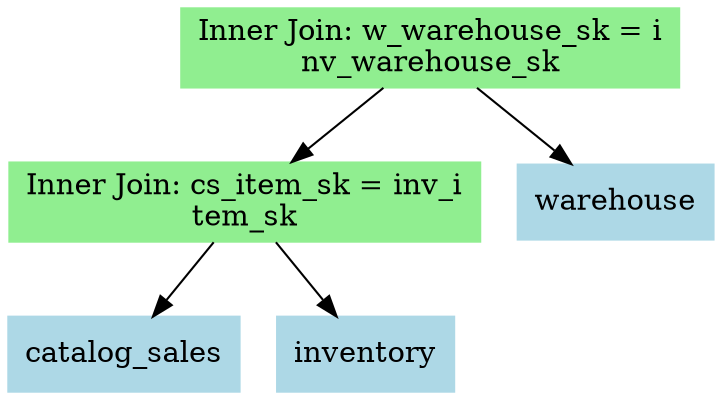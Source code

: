 digraph G {

node0 [shape=box; label="Inner Join: w_warehouse_sk = i\nnv_warehouse_sk"; color="lightgreen"; fillcolor="lightgreen"; style="filled"];
	node0 -> node0_0;
node0_0 [shape=box; label="Inner Join: cs_item_sk = inv_i\ntem_sk"; color="lightgreen"; fillcolor="lightgreen"; style="filled"];
	node0_0 -> node0_0_0;
node0_0_0 [shape=box; label="catalog_sales"; color="lightblue"; fillcolor="lightblue"; style="filled"];
	node0_0 -> node0_0_1;
node0_0_1 [shape=box; label="inventory"; color="lightblue"; fillcolor="lightblue"; style="filled"];
	node0 -> node0_1;
node0_1 [shape=box; label="warehouse"; color="lightblue"; fillcolor="lightblue"; style="filled"];
}

